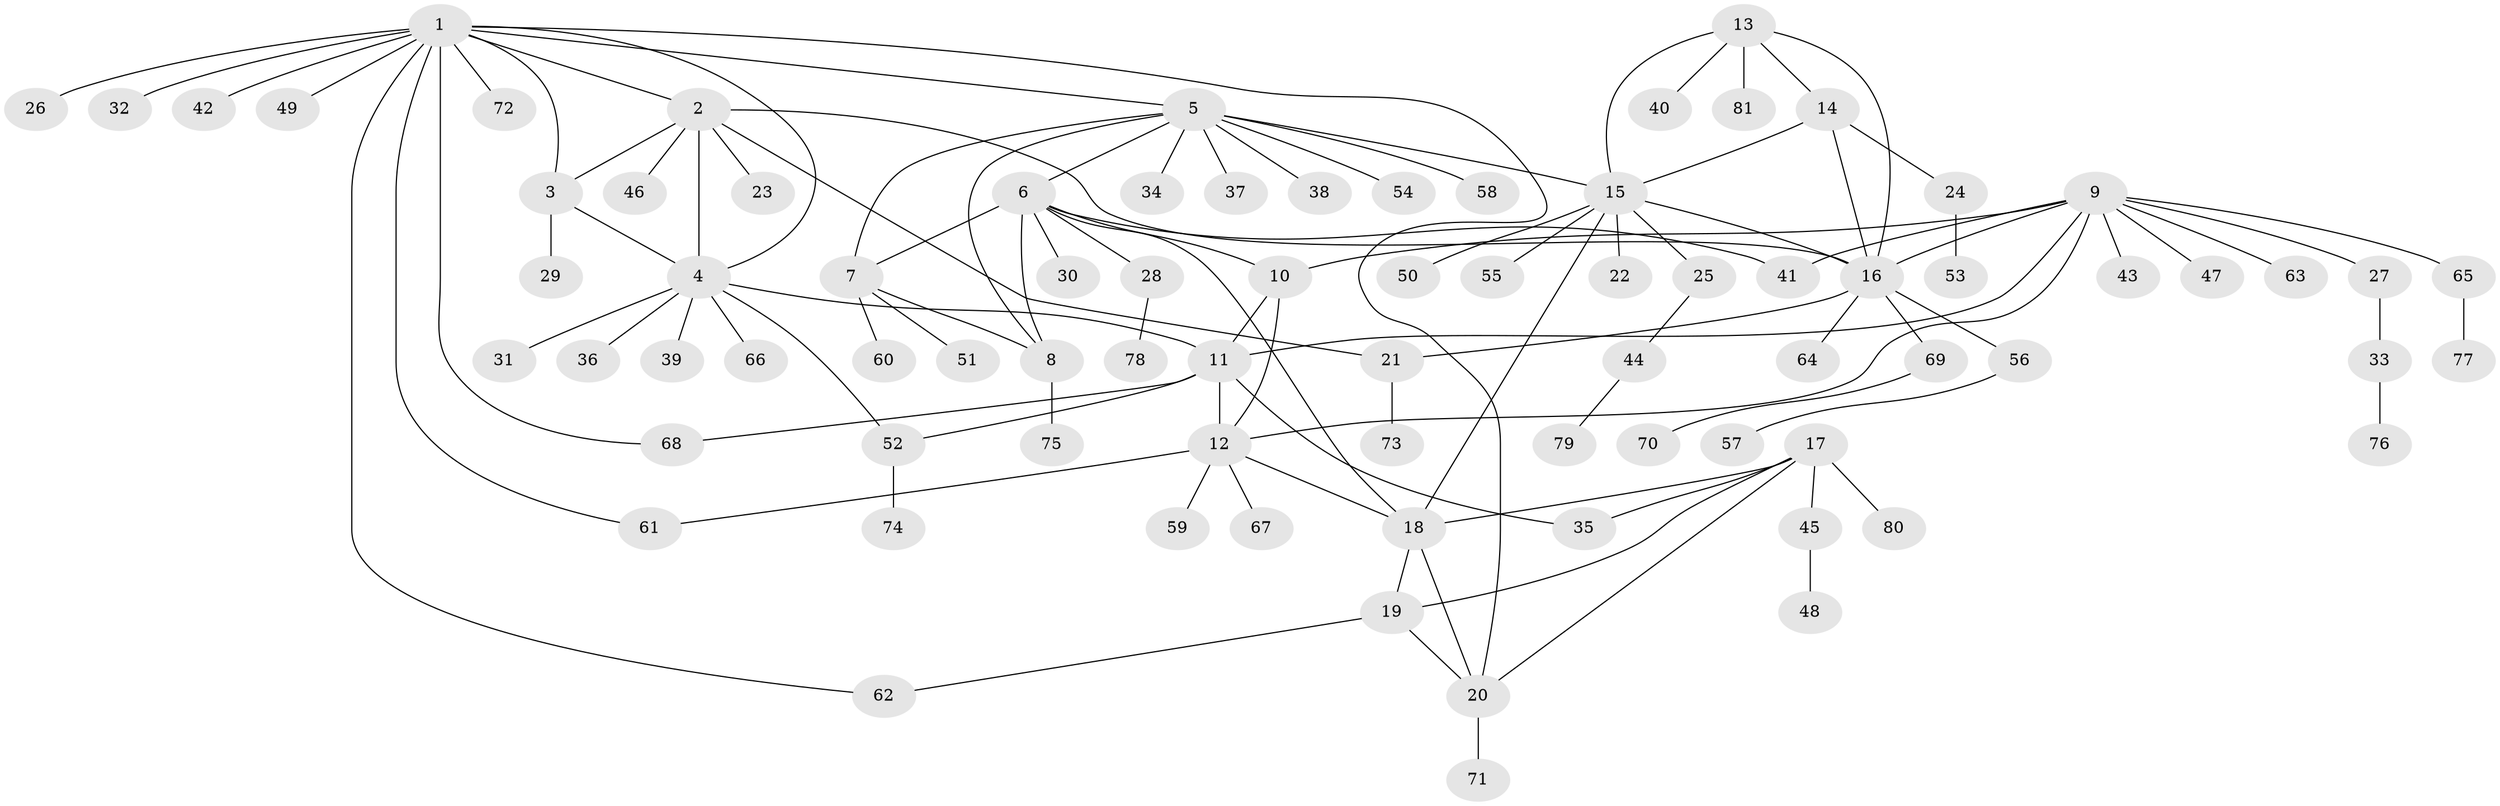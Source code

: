 // coarse degree distribution, {10: 0.041666666666666664, 6: 0.08333333333333333, 4: 0.125, 5: 0.08333333333333333, 2: 0.08333333333333333, 7: 0.041666666666666664, 1: 0.5416666666666666}
// Generated by graph-tools (version 1.1) at 2025/19/03/04/25 18:19:57]
// undirected, 81 vertices, 108 edges
graph export_dot {
graph [start="1"]
  node [color=gray90,style=filled];
  1;
  2;
  3;
  4;
  5;
  6;
  7;
  8;
  9;
  10;
  11;
  12;
  13;
  14;
  15;
  16;
  17;
  18;
  19;
  20;
  21;
  22;
  23;
  24;
  25;
  26;
  27;
  28;
  29;
  30;
  31;
  32;
  33;
  34;
  35;
  36;
  37;
  38;
  39;
  40;
  41;
  42;
  43;
  44;
  45;
  46;
  47;
  48;
  49;
  50;
  51;
  52;
  53;
  54;
  55;
  56;
  57;
  58;
  59;
  60;
  61;
  62;
  63;
  64;
  65;
  66;
  67;
  68;
  69;
  70;
  71;
  72;
  73;
  74;
  75;
  76;
  77;
  78;
  79;
  80;
  81;
  1 -- 2;
  1 -- 3;
  1 -- 4;
  1 -- 5;
  1 -- 20;
  1 -- 26;
  1 -- 32;
  1 -- 42;
  1 -- 49;
  1 -- 61;
  1 -- 62;
  1 -- 68;
  1 -- 72;
  2 -- 3;
  2 -- 4;
  2 -- 16;
  2 -- 21;
  2 -- 23;
  2 -- 46;
  3 -- 4;
  3 -- 29;
  4 -- 11;
  4 -- 31;
  4 -- 36;
  4 -- 39;
  4 -- 52;
  4 -- 66;
  5 -- 6;
  5 -- 7;
  5 -- 8;
  5 -- 15;
  5 -- 34;
  5 -- 37;
  5 -- 38;
  5 -- 54;
  5 -- 58;
  6 -- 7;
  6 -- 8;
  6 -- 10;
  6 -- 18;
  6 -- 28;
  6 -- 30;
  6 -- 41;
  7 -- 8;
  7 -- 51;
  7 -- 60;
  8 -- 75;
  9 -- 10;
  9 -- 11;
  9 -- 12;
  9 -- 16;
  9 -- 27;
  9 -- 41;
  9 -- 43;
  9 -- 47;
  9 -- 63;
  9 -- 65;
  10 -- 11;
  10 -- 12;
  11 -- 12;
  11 -- 35;
  11 -- 52;
  11 -- 68;
  12 -- 18;
  12 -- 59;
  12 -- 61;
  12 -- 67;
  13 -- 14;
  13 -- 15;
  13 -- 16;
  13 -- 40;
  13 -- 81;
  14 -- 15;
  14 -- 16;
  14 -- 24;
  15 -- 16;
  15 -- 18;
  15 -- 22;
  15 -- 25;
  15 -- 50;
  15 -- 55;
  16 -- 21;
  16 -- 56;
  16 -- 64;
  16 -- 69;
  17 -- 18;
  17 -- 19;
  17 -- 20;
  17 -- 35;
  17 -- 45;
  17 -- 80;
  18 -- 19;
  18 -- 20;
  19 -- 20;
  19 -- 62;
  20 -- 71;
  21 -- 73;
  24 -- 53;
  25 -- 44;
  27 -- 33;
  28 -- 78;
  33 -- 76;
  44 -- 79;
  45 -- 48;
  52 -- 74;
  56 -- 57;
  65 -- 77;
  69 -- 70;
}
